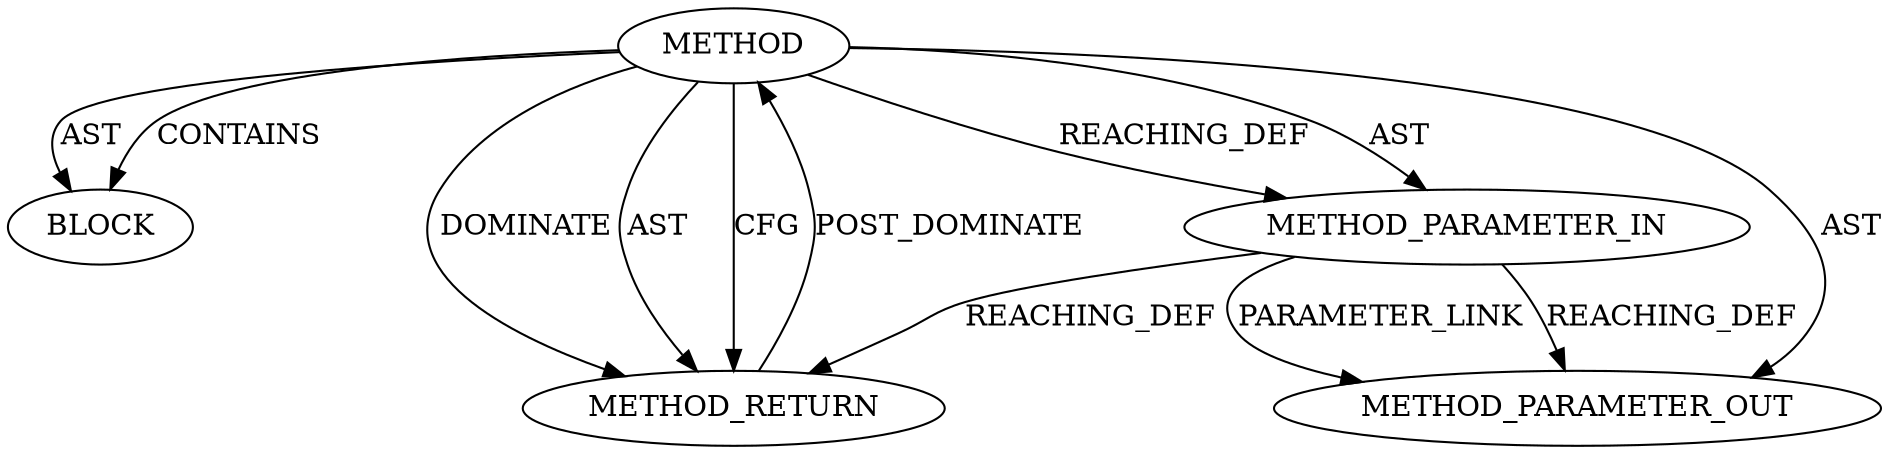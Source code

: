 digraph {
  20199 [label=BLOCK ORDER=1 ARGUMENT_INDEX=1 CODE="<empty>" TYPE_FULL_NAME="ANY"]
  22090 [label=METHOD_PARAMETER_OUT ORDER=1 CODE="p1" IS_VARIADIC=false TYPE_FULL_NAME="ANY" EVALUATION_STRATEGY="BY_VALUE" INDEX=1 NAME="p1"]
  20197 [label=METHOD AST_PARENT_TYPE="NAMESPACE_BLOCK" AST_PARENT_FULL_NAME="<global>" ORDER=0 CODE="<empty>" FULL_NAME="skb_tcp_all_headers" IS_EXTERNAL=true FILENAME="<empty>" SIGNATURE="" NAME="skb_tcp_all_headers"]
  20200 [label=METHOD_RETURN ORDER=2 CODE="RET" TYPE_FULL_NAME="ANY" EVALUATION_STRATEGY="BY_VALUE"]
  20198 [label=METHOD_PARAMETER_IN ORDER=1 CODE="p1" IS_VARIADIC=false TYPE_FULL_NAME="ANY" EVALUATION_STRATEGY="BY_VALUE" INDEX=1 NAME="p1"]
  20198 -> 20200 [label=REACHING_DEF VARIABLE="p1"]
  20197 -> 20199 [label=CONTAINS ]
  20197 -> 20198 [label=REACHING_DEF VARIABLE=""]
  20200 -> 20197 [label=POST_DOMINATE ]
  20197 -> 22090 [label=AST ]
  20197 -> 20198 [label=AST ]
  20197 -> 20200 [label=AST ]
  20198 -> 22090 [label=REACHING_DEF VARIABLE="p1"]
  20197 -> 20199 [label=AST ]
  20197 -> 20200 [label=CFG ]
  20198 -> 22090 [label=PARAMETER_LINK ]
  20197 -> 20200 [label=DOMINATE ]
}
